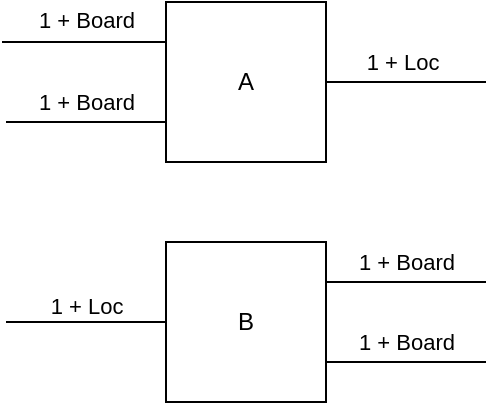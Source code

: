 <mxfile version="28.2.5">
  <diagram name="Page-1" id="DMcW1w3ePlqqn1cLneoI">
    <mxGraphModel dx="1106" dy="947" grid="1" gridSize="10" guides="1" tooltips="1" connect="1" arrows="1" fold="1" page="1" pageScale="1" pageWidth="1100" pageHeight="1700" math="0" shadow="0">
      <root>
        <mxCell id="0" />
        <mxCell id="1" parent="0" />
        <mxCell id="pXpVHnO8I4vG-xE_DJ_B-1" value="A" style="whiteSpace=wrap;html=1;aspect=fixed;" vertex="1" parent="1">
          <mxGeometry x="520" y="200" width="80" height="80" as="geometry" />
        </mxCell>
        <mxCell id="pXpVHnO8I4vG-xE_DJ_B-2" value="B" style="whiteSpace=wrap;html=1;aspect=fixed;" vertex="1" parent="1">
          <mxGeometry x="520" y="320" width="80" height="80" as="geometry" />
        </mxCell>
        <mxCell id="pXpVHnO8I4vG-xE_DJ_B-3" value="" style="endArrow=none;html=1;rounded=0;exitX=1;exitY=0.5;exitDx=0;exitDy=0;" edge="1" parent="1" source="pXpVHnO8I4vG-xE_DJ_B-1">
          <mxGeometry width="50" height="50" relative="1" as="geometry">
            <mxPoint x="530" y="510" as="sourcePoint" />
            <mxPoint x="680" y="240" as="targetPoint" />
          </mxGeometry>
        </mxCell>
        <mxCell id="pXpVHnO8I4vG-xE_DJ_B-4" value="1 + Loc" style="edgeLabel;html=1;align=center;verticalAlign=bottom;resizable=0;points=[];labelPosition=center;verticalLabelPosition=top;" vertex="1" connectable="0" parent="pXpVHnO8I4vG-xE_DJ_B-3">
          <mxGeometry x="-0.05" y="2" relative="1" as="geometry">
            <mxPoint as="offset" />
          </mxGeometry>
        </mxCell>
        <mxCell id="pXpVHnO8I4vG-xE_DJ_B-5" value="" style="endArrow=none;html=1;rounded=0;entryX=0.025;entryY=0.138;entryDx=0;entryDy=0;entryPerimeter=0;" edge="1" parent="1">
          <mxGeometry width="50" height="50" relative="1" as="geometry">
            <mxPoint x="438" y="220" as="sourcePoint" />
            <mxPoint x="520" y="220.04" as="targetPoint" />
          </mxGeometry>
        </mxCell>
        <mxCell id="pXpVHnO8I4vG-xE_DJ_B-6" value="1 + Board" style="edgeLabel;html=1;align=center;verticalAlign=bottom;resizable=0;points=[];labelPosition=center;verticalLabelPosition=top;" vertex="1" connectable="0" parent="pXpVHnO8I4vG-xE_DJ_B-5">
          <mxGeometry x="-0.073" y="3" relative="1" as="geometry">
            <mxPoint x="4" as="offset" />
          </mxGeometry>
        </mxCell>
        <mxCell id="pXpVHnO8I4vG-xE_DJ_B-7" value="" style="endArrow=none;html=1;rounded=0;entryX=0;entryY=0.75;entryDx=0;entryDy=0;" edge="1" parent="1" target="pXpVHnO8I4vG-xE_DJ_B-1">
          <mxGeometry width="50" height="50" relative="1" as="geometry">
            <mxPoint x="440" y="260" as="sourcePoint" />
            <mxPoint x="580" y="460" as="targetPoint" />
          </mxGeometry>
        </mxCell>
        <mxCell id="pXpVHnO8I4vG-xE_DJ_B-8" value="1 + Board" style="edgeLabel;html=1;align=center;verticalAlign=bottom;resizable=0;points=[];labelPosition=center;verticalLabelPosition=top;" vertex="1" connectable="0" parent="pXpVHnO8I4vG-xE_DJ_B-7">
          <mxGeometry x="0.025" y="2" relative="1" as="geometry">
            <mxPoint x="-1" as="offset" />
          </mxGeometry>
        </mxCell>
        <mxCell id="pXpVHnO8I4vG-xE_DJ_B-9" value="" style="endArrow=none;html=1;rounded=0;entryX=0;entryY=0.5;entryDx=0;entryDy=0;" edge="1" parent="1" target="pXpVHnO8I4vG-xE_DJ_B-2">
          <mxGeometry width="50" height="50" relative="1" as="geometry">
            <mxPoint x="440" y="360" as="sourcePoint" />
            <mxPoint x="580" y="460" as="targetPoint" />
          </mxGeometry>
        </mxCell>
        <mxCell id="pXpVHnO8I4vG-xE_DJ_B-10" value="1 + Loc" style="edgeLabel;html=1;align=center;verticalAlign=bottom;resizable=0;points=[];labelPosition=center;verticalLabelPosition=top;" vertex="1" connectable="0" parent="pXpVHnO8I4vG-xE_DJ_B-9">
          <mxGeometry x="-0.325" relative="1" as="geometry">
            <mxPoint x="13" as="offset" />
          </mxGeometry>
        </mxCell>
        <mxCell id="pXpVHnO8I4vG-xE_DJ_B-11" value="" style="endArrow=none;html=1;rounded=0;exitX=1;exitY=0.25;exitDx=0;exitDy=0;" edge="1" parent="1" source="pXpVHnO8I4vG-xE_DJ_B-2">
          <mxGeometry width="50" height="50" relative="1" as="geometry">
            <mxPoint x="530" y="510" as="sourcePoint" />
            <mxPoint x="680" y="340" as="targetPoint" />
          </mxGeometry>
        </mxCell>
        <mxCell id="pXpVHnO8I4vG-xE_DJ_B-12" value="1 + Board" style="edgeLabel;html=1;align=center;verticalAlign=bottom;resizable=0;points=[];labelPosition=center;verticalLabelPosition=top;" vertex="1" connectable="0" parent="pXpVHnO8I4vG-xE_DJ_B-11">
          <mxGeometry x="-0.075" y="2" relative="1" as="geometry">
            <mxPoint x="3" as="offset" />
          </mxGeometry>
        </mxCell>
        <mxCell id="pXpVHnO8I4vG-xE_DJ_B-13" value="" style="endArrow=none;html=1;rounded=0;exitX=1;exitY=0.75;exitDx=0;exitDy=0;" edge="1" parent="1" source="pXpVHnO8I4vG-xE_DJ_B-2">
          <mxGeometry width="50" height="50" relative="1" as="geometry">
            <mxPoint x="530" y="510" as="sourcePoint" />
            <mxPoint x="680" y="380" as="targetPoint" />
          </mxGeometry>
        </mxCell>
        <mxCell id="pXpVHnO8I4vG-xE_DJ_B-14" value="1 + Board" style="edgeLabel;html=1;align=center;verticalAlign=middle;resizable=0;points=[];" vertex="1" connectable="0" parent="pXpVHnO8I4vG-xE_DJ_B-13">
          <mxGeometry x="0.125" y="3" relative="1" as="geometry">
            <mxPoint x="-5" y="-7" as="offset" />
          </mxGeometry>
        </mxCell>
      </root>
    </mxGraphModel>
  </diagram>
</mxfile>
